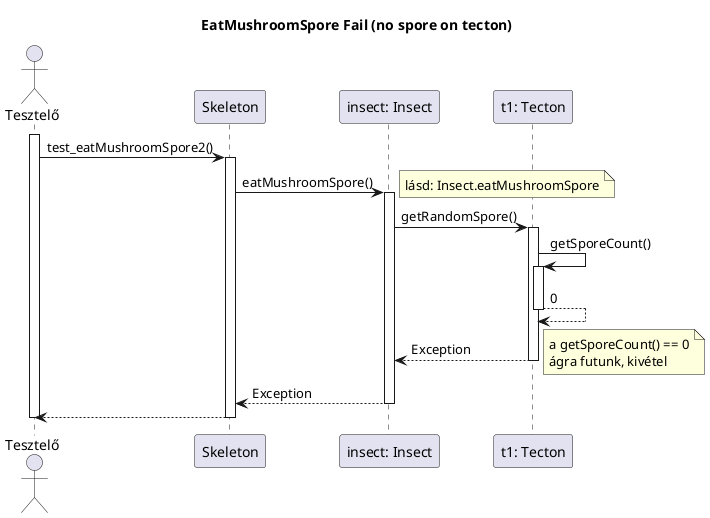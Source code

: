 @startuml test_eatMushroomSpore2

title EatMushroomSpore Fail (no spore on tecton)

actor "Tesztelő" as t
participant "Skeleton" as ske
participant "insect: Insect" as i
participant "t1: Tecton" as t1

activate t

t -> ske: test_eatMushroomSpore2()
activate ske

	ske -> i: eatMushroomSpore()
	activate i
	note right: lásd: Insect.eatMushroomSpore

	
	i -> t1: getRandomSpore()
	activate t1

	t1 -> t1: getSporeCount()
	activate t1

	t1 --> t1: 0
	deactivate t1

	i <-- t1: Exception
	note right: a getSporeCount() == 0\nágra futunk, kivétel
	deactivate t1

	ske <-- i: Exception
	deactivate i

t <-- ske
deactivate ske

deactivate t

@enduml